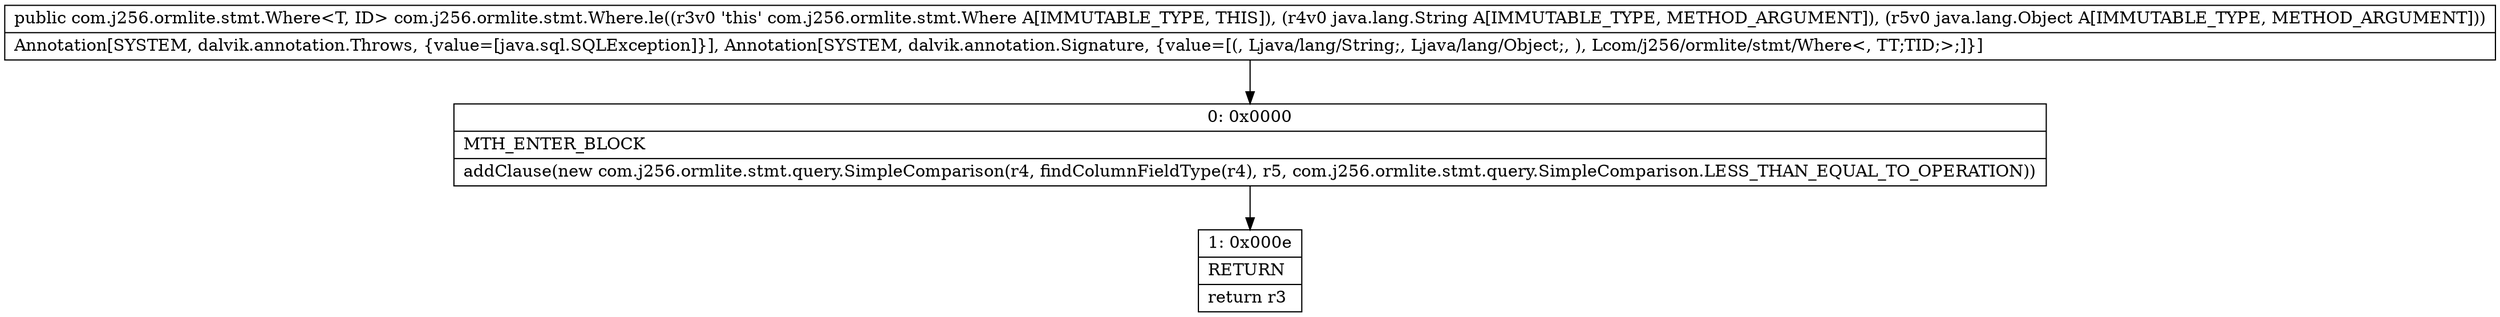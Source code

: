 digraph "CFG forcom.j256.ormlite.stmt.Where.le(Ljava\/lang\/String;Ljava\/lang\/Object;)Lcom\/j256\/ormlite\/stmt\/Where;" {
Node_0 [shape=record,label="{0\:\ 0x0000|MTH_ENTER_BLOCK\l|addClause(new com.j256.ormlite.stmt.query.SimpleComparison(r4, findColumnFieldType(r4), r5, com.j256.ormlite.stmt.query.SimpleComparison.LESS_THAN_EQUAL_TO_OPERATION))\l}"];
Node_1 [shape=record,label="{1\:\ 0x000e|RETURN\l|return r3\l}"];
MethodNode[shape=record,label="{public com.j256.ormlite.stmt.Where\<T, ID\> com.j256.ormlite.stmt.Where.le((r3v0 'this' com.j256.ormlite.stmt.Where A[IMMUTABLE_TYPE, THIS]), (r4v0 java.lang.String A[IMMUTABLE_TYPE, METHOD_ARGUMENT]), (r5v0 java.lang.Object A[IMMUTABLE_TYPE, METHOD_ARGUMENT]))  | Annotation[SYSTEM, dalvik.annotation.Throws, \{value=[java.sql.SQLException]\}], Annotation[SYSTEM, dalvik.annotation.Signature, \{value=[(, Ljava\/lang\/String;, Ljava\/lang\/Object;, ), Lcom\/j256\/ormlite\/stmt\/Where\<, TT;TID;\>;]\}]\l}"];
MethodNode -> Node_0;
Node_0 -> Node_1;
}

